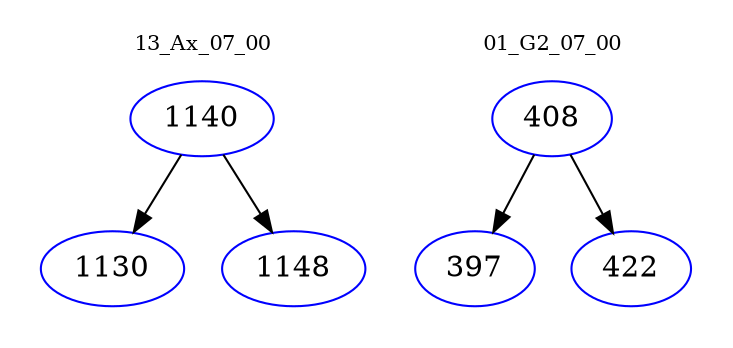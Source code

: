 digraph{
subgraph cluster_0 {
color = white
label = "13_Ax_07_00";
fontsize=10;
T0_1140 [label="1140", color="blue"]
T0_1140 -> T0_1130 [color="black"]
T0_1130 [label="1130", color="blue"]
T0_1140 -> T0_1148 [color="black"]
T0_1148 [label="1148", color="blue"]
}
subgraph cluster_1 {
color = white
label = "01_G2_07_00";
fontsize=10;
T1_408 [label="408", color="blue"]
T1_408 -> T1_397 [color="black"]
T1_397 [label="397", color="blue"]
T1_408 -> T1_422 [color="black"]
T1_422 [label="422", color="blue"]
}
}
